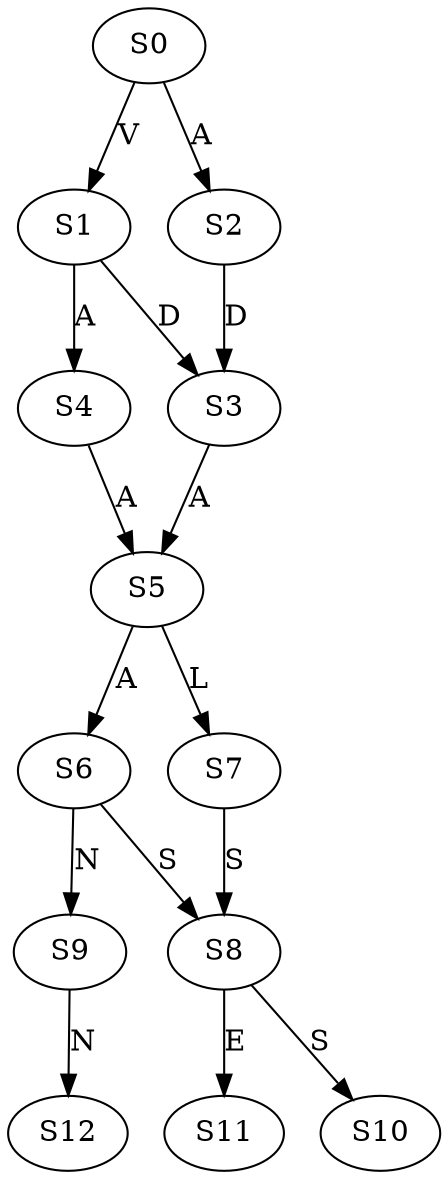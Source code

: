 strict digraph  {
	S0 -> S1 [ label = V ];
	S0 -> S2 [ label = A ];
	S1 -> S3 [ label = D ];
	S1 -> S4 [ label = A ];
	S2 -> S3 [ label = D ];
	S3 -> S5 [ label = A ];
	S4 -> S5 [ label = A ];
	S5 -> S6 [ label = A ];
	S5 -> S7 [ label = L ];
	S6 -> S8 [ label = S ];
	S6 -> S9 [ label = N ];
	S7 -> S8 [ label = S ];
	S8 -> S10 [ label = S ];
	S8 -> S11 [ label = E ];
	S9 -> S12 [ label = N ];
}
